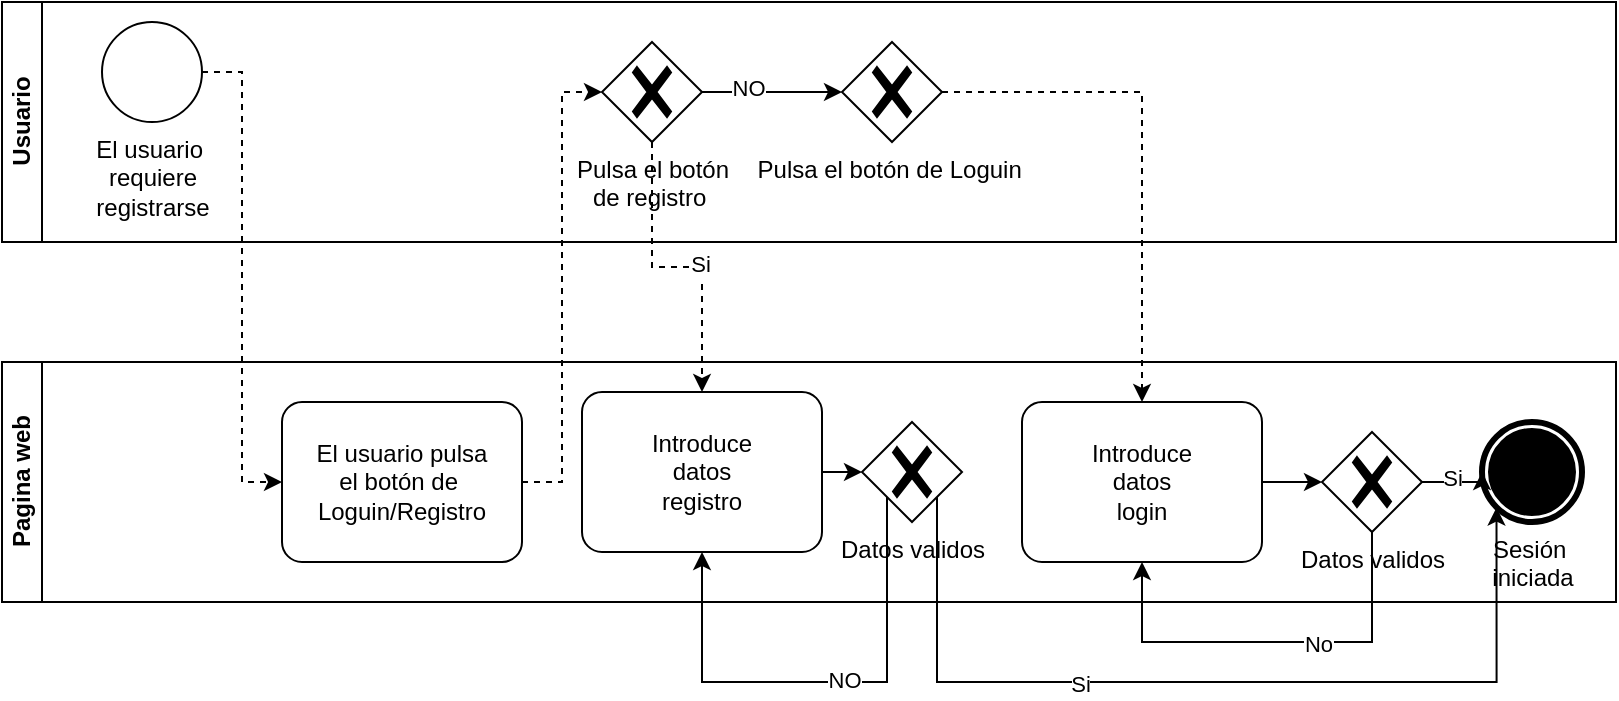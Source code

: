 <mxfile version="24.2.3" type="device">
  <diagram name="Página-1" id="0SeqWyHHG15l9BgGzYhG">
    <mxGraphModel dx="431" dy="777" grid="1" gridSize="10" guides="1" tooltips="1" connect="1" arrows="1" fold="1" page="1" pageScale="1" pageWidth="827" pageHeight="1169" math="0" shadow="0">
      <root>
        <mxCell id="0" />
        <mxCell id="1" parent="0" />
        <mxCell id="dZsoKdkt2LSGwNKG-obv-9" value="Usuario" style="swimlane;html=1;startSize=20;horizontal=0;" vertex="1" parent="1">
          <mxGeometry x="10" y="50" width="807" height="120" as="geometry" />
        </mxCell>
        <mxCell id="dZsoKdkt2LSGwNKG-obv-5" value="El usuario&amp;nbsp;&lt;div&gt;requiere&lt;div&gt;registrarse&lt;/div&gt;&lt;/div&gt;" style="points=[[0.145,0.145,0],[0.5,0,0],[0.855,0.145,0],[1,0.5,0],[0.855,0.855,0],[0.5,1,0],[0.145,0.855,0],[0,0.5,0]];shape=mxgraph.bpmn.event;html=1;verticalLabelPosition=bottom;labelBackgroundColor=#ffffff;verticalAlign=top;align=center;perimeter=ellipsePerimeter;outlineConnect=0;aspect=fixed;outline=standard;symbol=general;" vertex="1" parent="dZsoKdkt2LSGwNKG-obv-9">
          <mxGeometry x="50" y="10" width="50" height="50" as="geometry" />
        </mxCell>
        <mxCell id="dZsoKdkt2LSGwNKG-obv-25" value="Pulsa el botón&lt;div&gt;de registro&amp;nbsp;&lt;/div&gt;" style="points=[[0.25,0.25,0],[0.5,0,0],[0.75,0.25,0],[1,0.5,0],[0.75,0.75,0],[0.5,1,0],[0.25,0.75,0],[0,0.5,0]];shape=mxgraph.bpmn.gateway2;html=1;verticalLabelPosition=bottom;labelBackgroundColor=#ffffff;verticalAlign=top;align=center;perimeter=rhombusPerimeter;outlineConnect=0;outline=none;symbol=none;gwType=exclusive;" vertex="1" parent="dZsoKdkt2LSGwNKG-obv-9">
          <mxGeometry x="300" y="20" width="50" height="50" as="geometry" />
        </mxCell>
        <mxCell id="dZsoKdkt2LSGwNKG-obv-28" value="Pulsa el botón de Loguin&amp;nbsp;" style="points=[[0.25,0.25,0],[0.5,0,0],[0.75,0.25,0],[1,0.5,0],[0.75,0.75,0],[0.5,1,0],[0.25,0.75,0],[0,0.5,0]];shape=mxgraph.bpmn.gateway2;html=1;verticalLabelPosition=bottom;labelBackgroundColor=#ffffff;verticalAlign=top;align=center;perimeter=rhombusPerimeter;outlineConnect=0;outline=none;symbol=none;gwType=exclusive;" vertex="1" parent="dZsoKdkt2LSGwNKG-obv-9">
          <mxGeometry x="420" y="20" width="50" height="50" as="geometry" />
        </mxCell>
        <mxCell id="dZsoKdkt2LSGwNKG-obv-29" style="edgeStyle=orthogonalEdgeStyle;rounded=0;orthogonalLoop=1;jettySize=auto;html=1;exitX=1;exitY=0.5;exitDx=0;exitDy=0;exitPerimeter=0;entryX=0;entryY=0.5;entryDx=0;entryDy=0;entryPerimeter=0;" edge="1" parent="dZsoKdkt2LSGwNKG-obv-9" source="dZsoKdkt2LSGwNKG-obv-25" target="dZsoKdkt2LSGwNKG-obv-28">
          <mxGeometry relative="1" as="geometry" />
        </mxCell>
        <mxCell id="dZsoKdkt2LSGwNKG-obv-30" value="NO" style="edgeLabel;html=1;align=center;verticalAlign=middle;resizable=0;points=[];" vertex="1" connectable="0" parent="dZsoKdkt2LSGwNKG-obv-29">
          <mxGeometry x="-0.36" y="2" relative="1" as="geometry">
            <mxPoint as="offset" />
          </mxGeometry>
        </mxCell>
        <mxCell id="dZsoKdkt2LSGwNKG-obv-27" style="edgeStyle=orthogonalEdgeStyle;rounded=0;orthogonalLoop=1;jettySize=auto;html=1;exitX=1;exitY=0.5;exitDx=0;exitDy=0;exitPerimeter=0;entryX=0;entryY=0.5;entryDx=0;entryDy=0;entryPerimeter=0;dashed=1;" edge="1" parent="1" source="dZsoKdkt2LSGwNKG-obv-5" target="dZsoKdkt2LSGwNKG-obv-31">
          <mxGeometry relative="1" as="geometry">
            <mxPoint x="310" y="280" as="targetPoint" />
          </mxGeometry>
        </mxCell>
        <mxCell id="dZsoKdkt2LSGwNKG-obv-33" style="edgeStyle=orthogonalEdgeStyle;rounded=0;orthogonalLoop=1;jettySize=auto;html=1;exitX=1;exitY=0.5;exitDx=0;exitDy=0;exitPerimeter=0;entryX=0;entryY=0.5;entryDx=0;entryDy=0;entryPerimeter=0;dashed=1;" edge="1" parent="1" source="dZsoKdkt2LSGwNKG-obv-31" target="dZsoKdkt2LSGwNKG-obv-25">
          <mxGeometry relative="1" as="geometry" />
        </mxCell>
        <mxCell id="dZsoKdkt2LSGwNKG-obv-35" style="edgeStyle=orthogonalEdgeStyle;rounded=0;orthogonalLoop=1;jettySize=auto;html=1;exitX=0.5;exitY=1;exitDx=0;exitDy=0;exitPerimeter=0;dashed=1;" edge="1" parent="1" source="dZsoKdkt2LSGwNKG-obv-25" target="dZsoKdkt2LSGwNKG-obv-34">
          <mxGeometry relative="1" as="geometry" />
        </mxCell>
        <mxCell id="dZsoKdkt2LSGwNKG-obv-36" value="Si" style="edgeLabel;html=1;align=center;verticalAlign=middle;resizable=0;points=[];" vertex="1" connectable="0" parent="dZsoKdkt2LSGwNKG-obv-35">
          <mxGeometry x="0.151" y="2" relative="1" as="geometry">
            <mxPoint as="offset" />
          </mxGeometry>
        </mxCell>
        <mxCell id="dZsoKdkt2LSGwNKG-obv-10" value="Pagina web" style="swimlane;html=1;startSize=20;horizontal=0;" vertex="1" parent="1">
          <mxGeometry x="10" y="230" width="807" height="120" as="geometry" />
        </mxCell>
        <mxCell id="dZsoKdkt2LSGwNKG-obv-31" value="&lt;span style=&quot;text-wrap: nowrap; background-color: rgb(255, 255, 255);&quot;&gt;El usuario pulsa&lt;/span&gt;&lt;div style=&quot;text-wrap: nowrap;&quot;&gt;el botón de&amp;nbsp;&lt;/div&gt;&lt;div style=&quot;text-wrap: nowrap;&quot;&gt;Loguin/Registro&lt;/div&gt;" style="points=[[0.25,0,0],[0.5,0,0],[0.75,0,0],[1,0.25,0],[1,0.5,0],[1,0.75,0],[0.75,1,0],[0.5,1,0],[0.25,1,0],[0,0.75,0],[0,0.5,0],[0,0.25,0]];shape=mxgraph.bpmn.task;whiteSpace=wrap;rectStyle=rounded;size=10;html=1;container=1;expand=0;collapsible=0;taskMarker=abstract;" vertex="1" parent="dZsoKdkt2LSGwNKG-obv-10">
          <mxGeometry x="140" y="20" width="120" height="80" as="geometry" />
        </mxCell>
        <mxCell id="dZsoKdkt2LSGwNKG-obv-34" value="Introduce&lt;div&gt;datos&lt;/div&gt;&lt;div&gt;registro&lt;/div&gt;" style="points=[[0.25,0,0],[0.5,0,0],[0.75,0,0],[1,0.25,0],[1,0.5,0],[1,0.75,0],[0.75,1,0],[0.5,1,0],[0.25,1,0],[0,0.75,0],[0,0.5,0],[0,0.25,0]];shape=mxgraph.bpmn.task;whiteSpace=wrap;rectStyle=rounded;size=10;html=1;container=1;expand=0;collapsible=0;taskMarker=abstract;" vertex="1" parent="dZsoKdkt2LSGwNKG-obv-10">
          <mxGeometry x="290" y="15" width="120" height="80" as="geometry" />
        </mxCell>
        <mxCell id="dZsoKdkt2LSGwNKG-obv-37" value="Datos validos" style="points=[[0.25,0.25,0],[0.5,0,0],[0.75,0.25,0],[1,0.5,0],[0.75,0.75,0],[0.5,1,0],[0.25,0.75,0],[0,0.5,0]];shape=mxgraph.bpmn.gateway2;html=1;verticalLabelPosition=bottom;labelBackgroundColor=#ffffff;verticalAlign=top;align=center;perimeter=rhombusPerimeter;outlineConnect=0;outline=none;symbol=none;gwType=exclusive;" vertex="1" parent="dZsoKdkt2LSGwNKG-obv-10">
          <mxGeometry x="430" y="30" width="50" height="50" as="geometry" />
        </mxCell>
        <mxCell id="dZsoKdkt2LSGwNKG-obv-38" style="edgeStyle=orthogonalEdgeStyle;rounded=0;orthogonalLoop=1;jettySize=auto;html=1;exitX=1;exitY=0.5;exitDx=0;exitDy=0;exitPerimeter=0;entryX=0;entryY=0.5;entryDx=0;entryDy=0;entryPerimeter=0;" edge="1" parent="dZsoKdkt2LSGwNKG-obv-10" source="dZsoKdkt2LSGwNKG-obv-34" target="dZsoKdkt2LSGwNKG-obv-37">
          <mxGeometry relative="1" as="geometry" />
        </mxCell>
        <mxCell id="dZsoKdkt2LSGwNKG-obv-39" style="edgeStyle=orthogonalEdgeStyle;rounded=0;orthogonalLoop=1;jettySize=auto;html=1;exitX=0.25;exitY=0.75;exitDx=0;exitDy=0;exitPerimeter=0;entryX=0.5;entryY=1;entryDx=0;entryDy=0;entryPerimeter=0;" edge="1" parent="dZsoKdkt2LSGwNKG-obv-10" source="dZsoKdkt2LSGwNKG-obv-37" target="dZsoKdkt2LSGwNKG-obv-34">
          <mxGeometry relative="1" as="geometry">
            <Array as="points">
              <mxPoint x="443" y="160" />
              <mxPoint x="350" y="160" />
            </Array>
          </mxGeometry>
        </mxCell>
        <mxCell id="dZsoKdkt2LSGwNKG-obv-40" value="NO" style="edgeLabel;html=1;align=center;verticalAlign=middle;resizable=0;points=[];" vertex="1" connectable="0" parent="dZsoKdkt2LSGwNKG-obv-39">
          <mxGeometry x="-0.09" y="-1" relative="1" as="geometry">
            <mxPoint as="offset" />
          </mxGeometry>
        </mxCell>
        <mxCell id="dZsoKdkt2LSGwNKG-obv-41" value="Introduce&lt;div&gt;datos&lt;/div&gt;&lt;div&gt;login&lt;/div&gt;" style="points=[[0.25,0,0],[0.5,0,0],[0.75,0,0],[1,0.25,0],[1,0.5,0],[1,0.75,0],[0.75,1,0],[0.5,1,0],[0.25,1,0],[0,0.75,0],[0,0.5,0],[0,0.25,0]];shape=mxgraph.bpmn.task;whiteSpace=wrap;rectStyle=rounded;size=10;html=1;container=1;expand=0;collapsible=0;taskMarker=abstract;" vertex="1" parent="dZsoKdkt2LSGwNKG-obv-10">
          <mxGeometry x="510" y="20" width="120" height="80" as="geometry" />
        </mxCell>
        <mxCell id="dZsoKdkt2LSGwNKG-obv-43" value="Sesión&amp;nbsp;&lt;div&gt;iniciada&lt;/div&gt;" style="points=[[0.145,0.145,0],[0.5,0,0],[0.855,0.145,0],[1,0.5,0],[0.855,0.855,0],[0.5,1,0],[0.145,0.855,0],[0,0.5,0]];shape=mxgraph.bpmn.event;html=1;verticalLabelPosition=bottom;labelBackgroundColor=#ffffff;verticalAlign=top;align=center;perimeter=ellipsePerimeter;outlineConnect=0;aspect=fixed;outline=end;symbol=terminate;" vertex="1" parent="dZsoKdkt2LSGwNKG-obv-10">
          <mxGeometry x="740" y="30" width="50" height="50" as="geometry" />
        </mxCell>
        <mxCell id="dZsoKdkt2LSGwNKG-obv-44" style="edgeStyle=orthogonalEdgeStyle;rounded=0;orthogonalLoop=1;jettySize=auto;html=1;exitX=0.75;exitY=0.75;exitDx=0;exitDy=0;exitPerimeter=0;entryX=0.145;entryY=0.855;entryDx=0;entryDy=0;entryPerimeter=0;" edge="1" parent="dZsoKdkt2LSGwNKG-obv-10" source="dZsoKdkt2LSGwNKG-obv-37" target="dZsoKdkt2LSGwNKG-obv-43">
          <mxGeometry relative="1" as="geometry">
            <Array as="points">
              <mxPoint x="468" y="160" />
              <mxPoint x="747" y="160" />
            </Array>
          </mxGeometry>
        </mxCell>
        <mxCell id="dZsoKdkt2LSGwNKG-obv-45" value="Si" style="edgeLabel;html=1;align=center;verticalAlign=middle;resizable=0;points=[];" vertex="1" connectable="0" parent="dZsoKdkt2LSGwNKG-obv-44">
          <mxGeometry x="-0.287" y="-1" relative="1" as="geometry">
            <mxPoint as="offset" />
          </mxGeometry>
        </mxCell>
        <mxCell id="dZsoKdkt2LSGwNKG-obv-49" value="Datos validos" style="points=[[0.25,0.25,0],[0.5,0,0],[0.75,0.25,0],[1,0.5,0],[0.75,0.75,0],[0.5,1,0],[0.25,0.75,0],[0,0.5,0]];shape=mxgraph.bpmn.gateway2;html=1;verticalLabelPosition=bottom;labelBackgroundColor=#ffffff;verticalAlign=top;align=center;perimeter=rhombusPerimeter;outlineConnect=0;outline=none;symbol=none;gwType=exclusive;" vertex="1" parent="dZsoKdkt2LSGwNKG-obv-10">
          <mxGeometry x="660" y="35" width="50" height="50" as="geometry" />
        </mxCell>
        <mxCell id="dZsoKdkt2LSGwNKG-obv-50" style="edgeStyle=orthogonalEdgeStyle;rounded=0;orthogonalLoop=1;jettySize=auto;html=1;exitX=1;exitY=0.5;exitDx=0;exitDy=0;exitPerimeter=0;entryX=0;entryY=0.5;entryDx=0;entryDy=0;entryPerimeter=0;" edge="1" parent="dZsoKdkt2LSGwNKG-obv-10" source="dZsoKdkt2LSGwNKG-obv-41" target="dZsoKdkt2LSGwNKG-obv-49">
          <mxGeometry relative="1" as="geometry" />
        </mxCell>
        <mxCell id="dZsoKdkt2LSGwNKG-obv-51" style="edgeStyle=orthogonalEdgeStyle;rounded=0;orthogonalLoop=1;jettySize=auto;html=1;exitX=1;exitY=0.5;exitDx=0;exitDy=0;exitPerimeter=0;entryX=0;entryY=0.5;entryDx=0;entryDy=0;entryPerimeter=0;" edge="1" parent="dZsoKdkt2LSGwNKG-obv-10" source="dZsoKdkt2LSGwNKG-obv-49" target="dZsoKdkt2LSGwNKG-obv-43">
          <mxGeometry relative="1" as="geometry" />
        </mxCell>
        <mxCell id="dZsoKdkt2LSGwNKG-obv-52" value="Si" style="edgeLabel;html=1;align=center;verticalAlign=middle;resizable=0;points=[];" vertex="1" connectable="0" parent="dZsoKdkt2LSGwNKG-obv-51">
          <mxGeometry x="-0.143" y="2" relative="1" as="geometry">
            <mxPoint as="offset" />
          </mxGeometry>
        </mxCell>
        <mxCell id="dZsoKdkt2LSGwNKG-obv-53" style="edgeStyle=orthogonalEdgeStyle;rounded=0;orthogonalLoop=1;jettySize=auto;html=1;exitX=0.5;exitY=1;exitDx=0;exitDy=0;exitPerimeter=0;entryX=0.5;entryY=1;entryDx=0;entryDy=0;entryPerimeter=0;" edge="1" parent="dZsoKdkt2LSGwNKG-obv-10" source="dZsoKdkt2LSGwNKG-obv-49" target="dZsoKdkt2LSGwNKG-obv-41">
          <mxGeometry relative="1" as="geometry">
            <Array as="points">
              <mxPoint x="685" y="140" />
              <mxPoint x="570" y="140" />
            </Array>
          </mxGeometry>
        </mxCell>
        <mxCell id="dZsoKdkt2LSGwNKG-obv-54" value="No" style="edgeLabel;html=1;align=center;verticalAlign=middle;resizable=0;points=[];" vertex="1" connectable="0" parent="dZsoKdkt2LSGwNKG-obv-53">
          <mxGeometry x="-0.219" y="1" relative="1" as="geometry">
            <mxPoint as="offset" />
          </mxGeometry>
        </mxCell>
        <mxCell id="dZsoKdkt2LSGwNKG-obv-42" style="edgeStyle=orthogonalEdgeStyle;rounded=0;orthogonalLoop=1;jettySize=auto;html=1;exitX=1;exitY=0.5;exitDx=0;exitDy=0;exitPerimeter=0;dashed=1;" edge="1" parent="1" source="dZsoKdkt2LSGwNKG-obv-28" target="dZsoKdkt2LSGwNKG-obv-41">
          <mxGeometry relative="1" as="geometry" />
        </mxCell>
      </root>
    </mxGraphModel>
  </diagram>
</mxfile>
